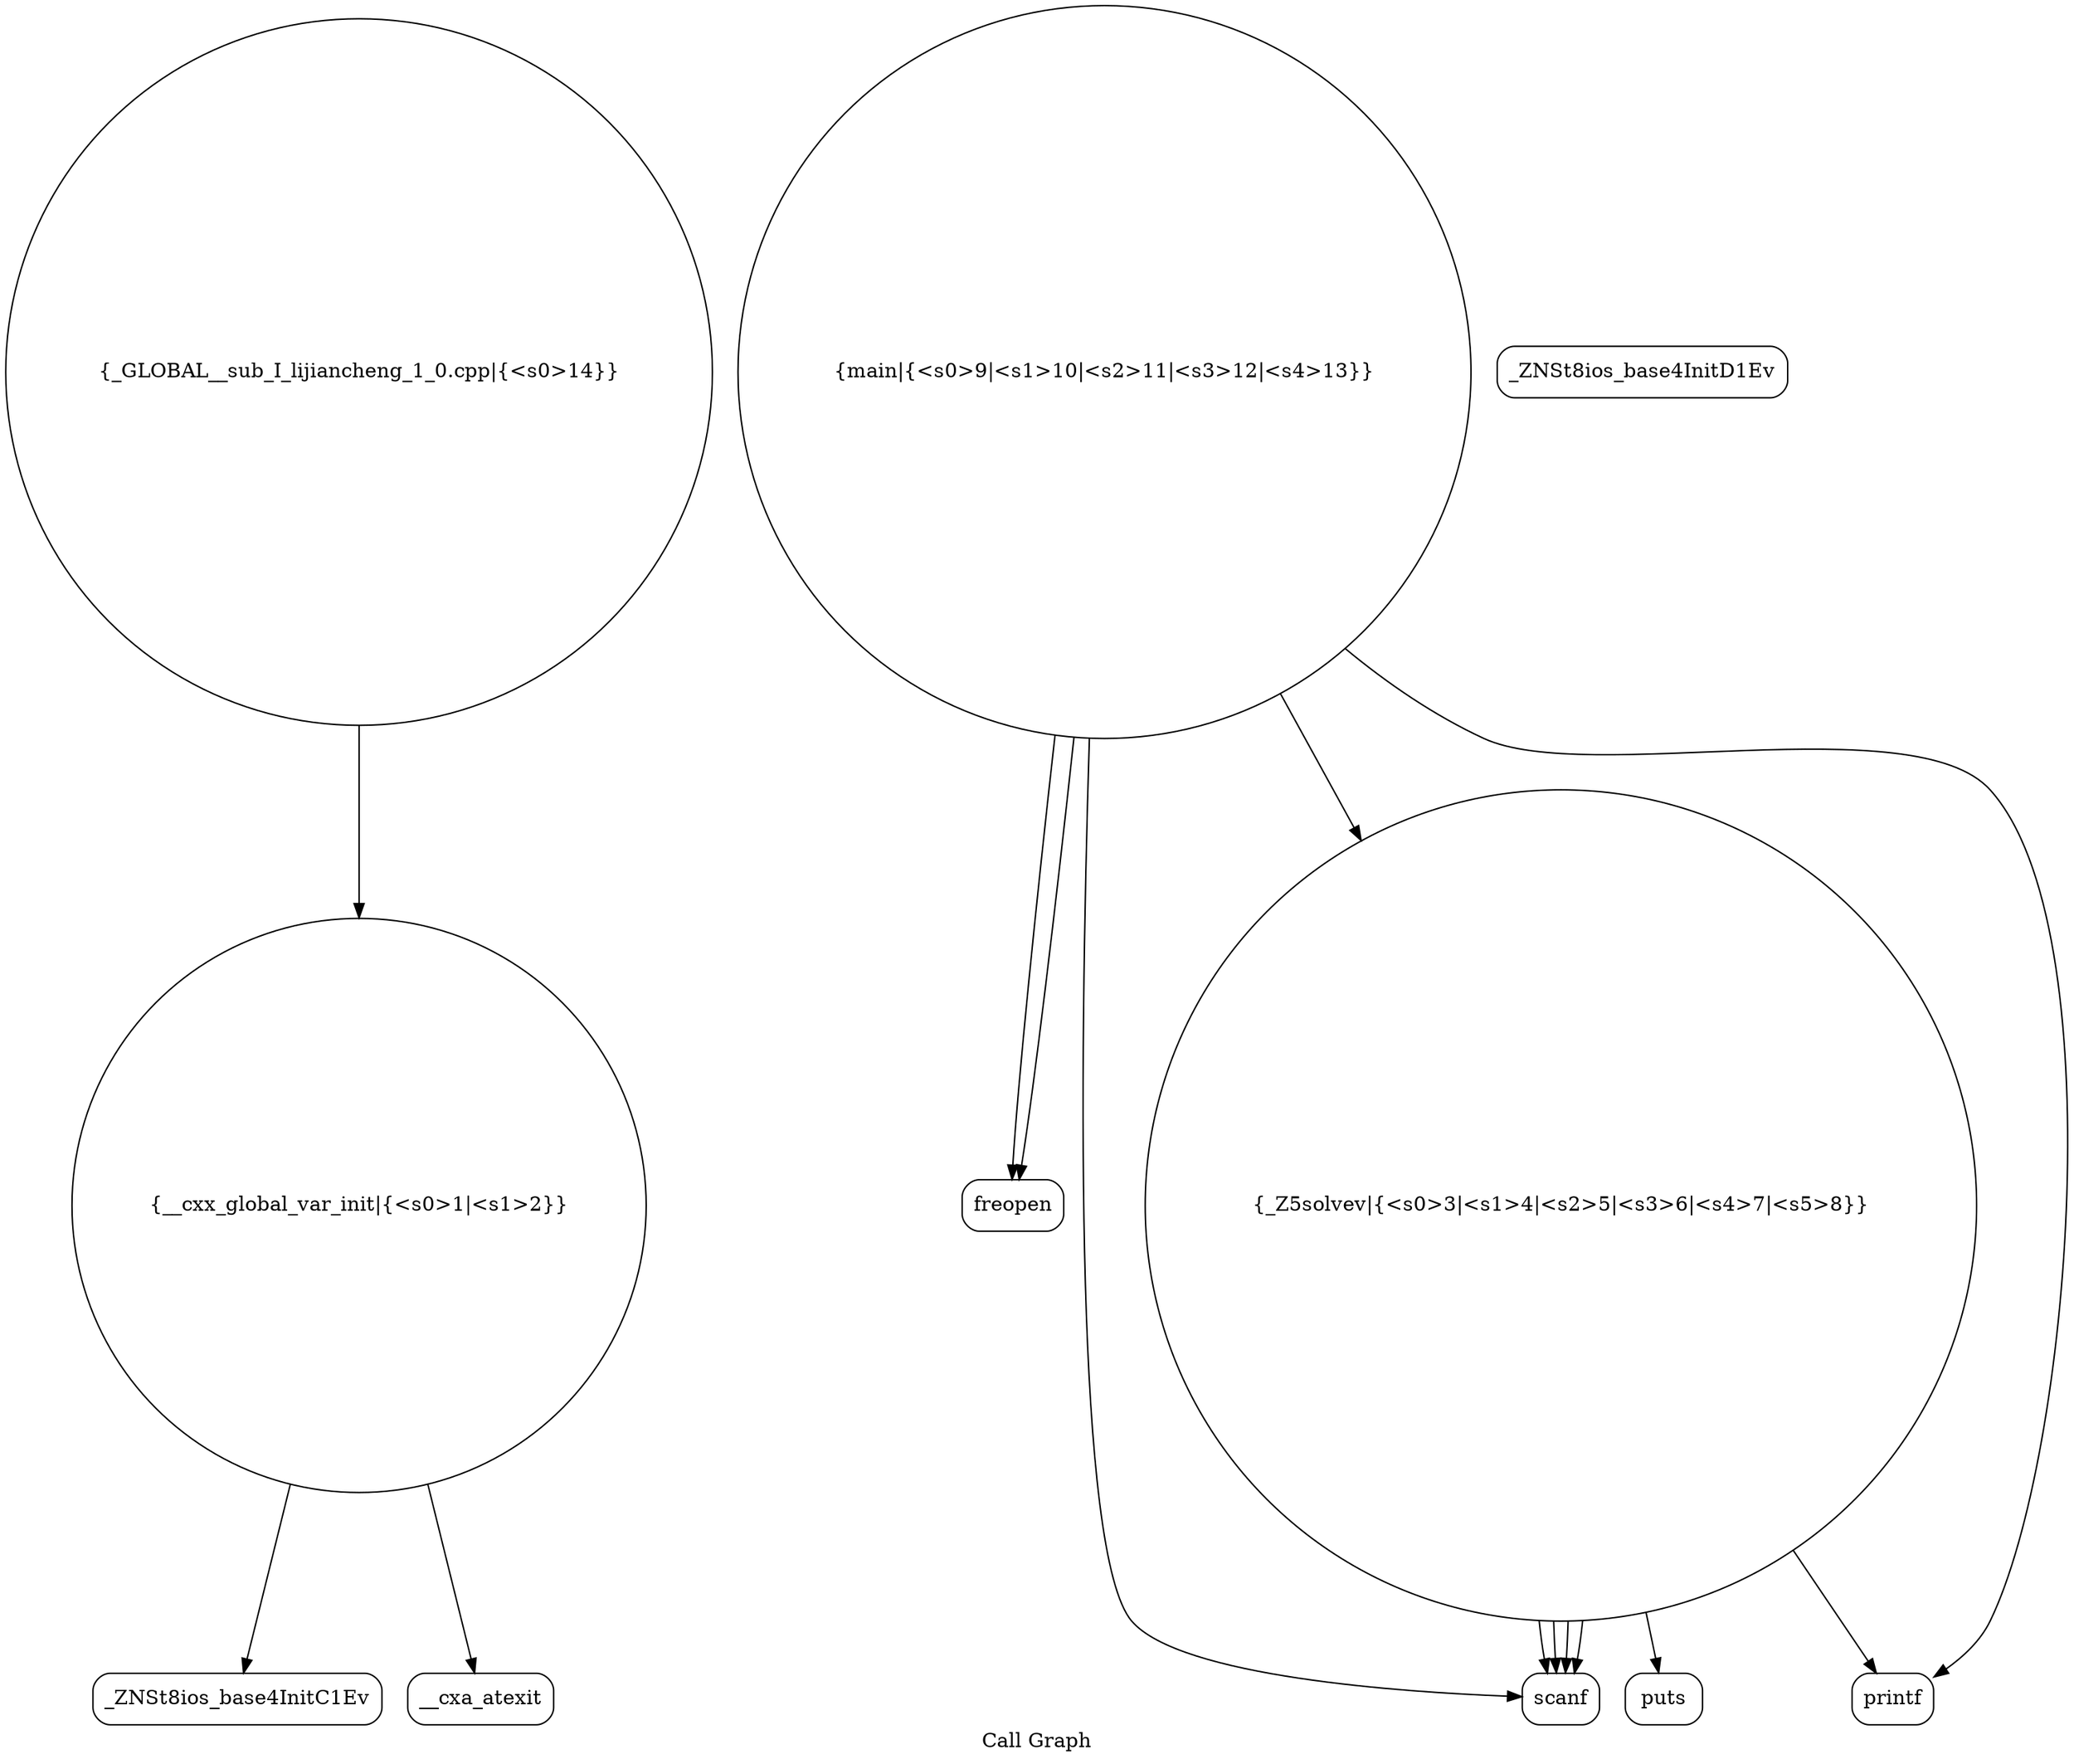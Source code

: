 digraph "Call Graph" {
	label="Call Graph";

	Node0x55e2151d6740 [shape=record,shape=circle,label="{__cxx_global_var_init|{<s0>1|<s1>2}}"];
	Node0x55e2151d6740:s0 -> Node0x55e2151d6bd0[color=black];
	Node0x55e2151d6740:s1 -> Node0x55e2151d6cd0[color=black];
	Node0x55e2151d6ed0 [shape=record,shape=Mrecord,label="{puts}"];
	Node0x55e2151d6c50 [shape=record,shape=Mrecord,label="{_ZNSt8ios_base4InitD1Ev}"];
	Node0x55e2151d6fd0 [shape=record,shape=Mrecord,label="{freopen}"];
	Node0x55e2151d6d50 [shape=record,shape=circle,label="{_Z5solvev|{<s0>3|<s1>4|<s2>5|<s3>6|<s4>7|<s5>8}}"];
	Node0x55e2151d6d50:s0 -> Node0x55e2151d6dd0[color=black];
	Node0x55e2151d6d50:s1 -> Node0x55e2151d6dd0[color=black];
	Node0x55e2151d6d50:s2 -> Node0x55e2151d6dd0[color=black];
	Node0x55e2151d6d50:s3 -> Node0x55e2151d6dd0[color=black];
	Node0x55e2151d6d50:s4 -> Node0x55e2151d6e50[color=black];
	Node0x55e2151d6d50:s5 -> Node0x55e2151d6ed0[color=black];
	Node0x55e2151d6e50 [shape=record,shape=Mrecord,label="{printf}"];
	Node0x55e2151d6bd0 [shape=record,shape=Mrecord,label="{_ZNSt8ios_base4InitC1Ev}"];
	Node0x55e2151d6f50 [shape=record,shape=circle,label="{main|{<s0>9|<s1>10|<s2>11|<s3>12|<s4>13}}"];
	Node0x55e2151d6f50:s0 -> Node0x55e2151d6fd0[color=black];
	Node0x55e2151d6f50:s1 -> Node0x55e2151d6fd0[color=black];
	Node0x55e2151d6f50:s2 -> Node0x55e2151d6dd0[color=black];
	Node0x55e2151d6f50:s3 -> Node0x55e2151d6e50[color=black];
	Node0x55e2151d6f50:s4 -> Node0x55e2151d6d50[color=black];
	Node0x55e2151d6cd0 [shape=record,shape=Mrecord,label="{__cxa_atexit}"];
	Node0x55e2151d7050 [shape=record,shape=circle,label="{_GLOBAL__sub_I_lijiancheng_1_0.cpp|{<s0>14}}"];
	Node0x55e2151d7050:s0 -> Node0x55e2151d6740[color=black];
	Node0x55e2151d6dd0 [shape=record,shape=Mrecord,label="{scanf}"];
}
